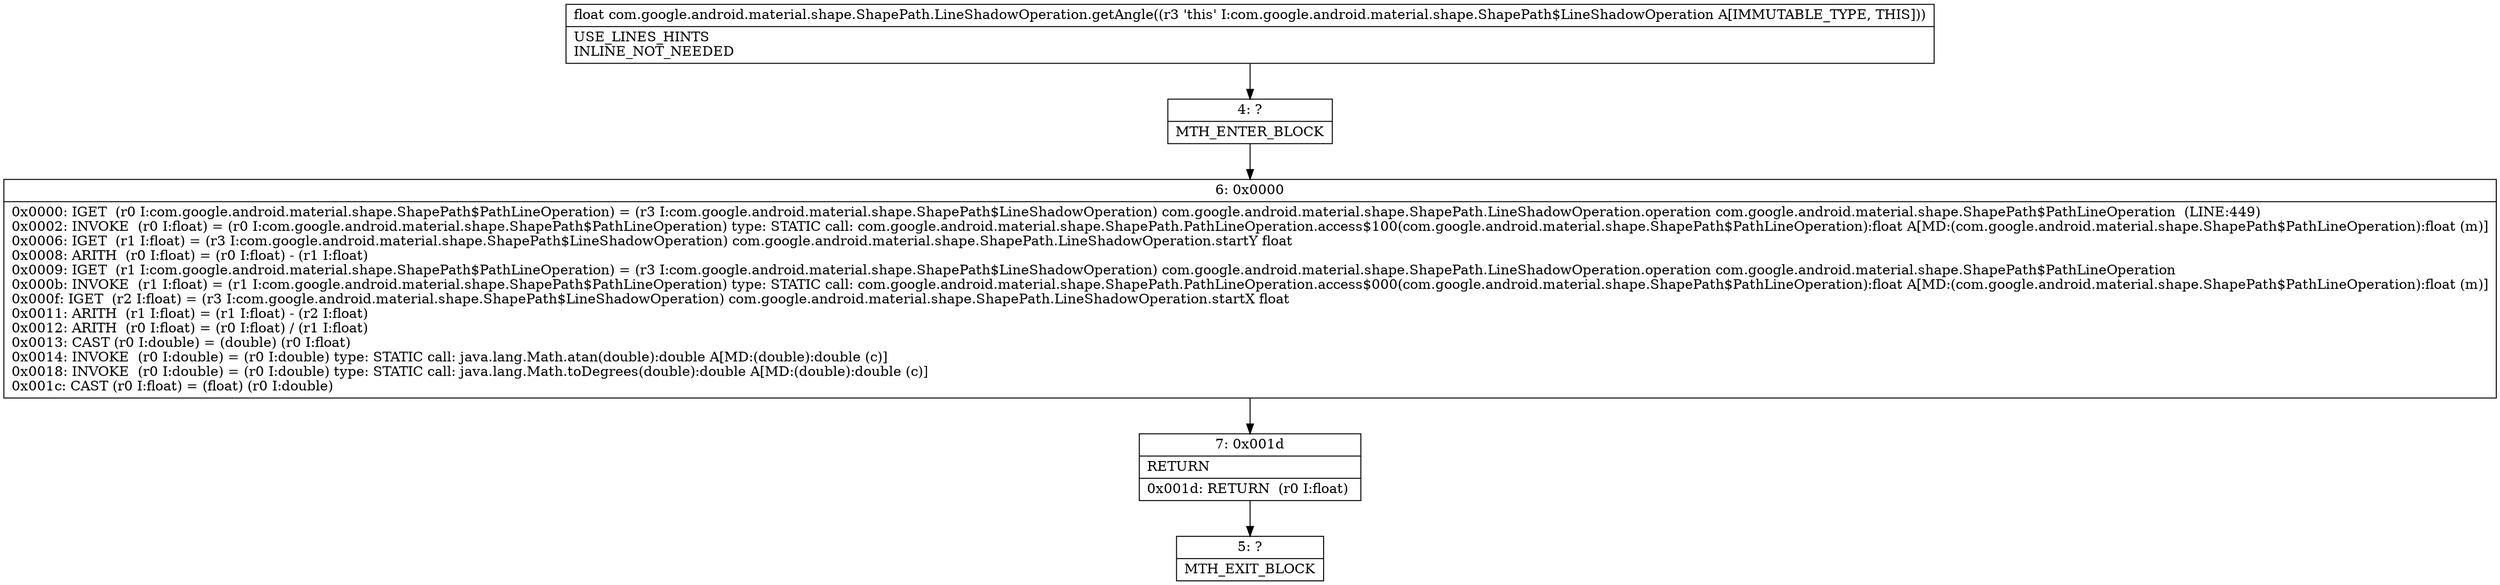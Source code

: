 digraph "CFG forcom.google.android.material.shape.ShapePath.LineShadowOperation.getAngle()F" {
Node_4 [shape=record,label="{4\:\ ?|MTH_ENTER_BLOCK\l}"];
Node_6 [shape=record,label="{6\:\ 0x0000|0x0000: IGET  (r0 I:com.google.android.material.shape.ShapePath$PathLineOperation) = (r3 I:com.google.android.material.shape.ShapePath$LineShadowOperation) com.google.android.material.shape.ShapePath.LineShadowOperation.operation com.google.android.material.shape.ShapePath$PathLineOperation  (LINE:449)\l0x0002: INVOKE  (r0 I:float) = (r0 I:com.google.android.material.shape.ShapePath$PathLineOperation) type: STATIC call: com.google.android.material.shape.ShapePath.PathLineOperation.access$100(com.google.android.material.shape.ShapePath$PathLineOperation):float A[MD:(com.google.android.material.shape.ShapePath$PathLineOperation):float (m)]\l0x0006: IGET  (r1 I:float) = (r3 I:com.google.android.material.shape.ShapePath$LineShadowOperation) com.google.android.material.shape.ShapePath.LineShadowOperation.startY float \l0x0008: ARITH  (r0 I:float) = (r0 I:float) \- (r1 I:float) \l0x0009: IGET  (r1 I:com.google.android.material.shape.ShapePath$PathLineOperation) = (r3 I:com.google.android.material.shape.ShapePath$LineShadowOperation) com.google.android.material.shape.ShapePath.LineShadowOperation.operation com.google.android.material.shape.ShapePath$PathLineOperation \l0x000b: INVOKE  (r1 I:float) = (r1 I:com.google.android.material.shape.ShapePath$PathLineOperation) type: STATIC call: com.google.android.material.shape.ShapePath.PathLineOperation.access$000(com.google.android.material.shape.ShapePath$PathLineOperation):float A[MD:(com.google.android.material.shape.ShapePath$PathLineOperation):float (m)]\l0x000f: IGET  (r2 I:float) = (r3 I:com.google.android.material.shape.ShapePath$LineShadowOperation) com.google.android.material.shape.ShapePath.LineShadowOperation.startX float \l0x0011: ARITH  (r1 I:float) = (r1 I:float) \- (r2 I:float) \l0x0012: ARITH  (r0 I:float) = (r0 I:float) \/ (r1 I:float) \l0x0013: CAST (r0 I:double) = (double) (r0 I:float) \l0x0014: INVOKE  (r0 I:double) = (r0 I:double) type: STATIC call: java.lang.Math.atan(double):double A[MD:(double):double (c)]\l0x0018: INVOKE  (r0 I:double) = (r0 I:double) type: STATIC call: java.lang.Math.toDegrees(double):double A[MD:(double):double (c)]\l0x001c: CAST (r0 I:float) = (float) (r0 I:double) \l}"];
Node_7 [shape=record,label="{7\:\ 0x001d|RETURN\l|0x001d: RETURN  (r0 I:float) \l}"];
Node_5 [shape=record,label="{5\:\ ?|MTH_EXIT_BLOCK\l}"];
MethodNode[shape=record,label="{float com.google.android.material.shape.ShapePath.LineShadowOperation.getAngle((r3 'this' I:com.google.android.material.shape.ShapePath$LineShadowOperation A[IMMUTABLE_TYPE, THIS]))  | USE_LINES_HINTS\lINLINE_NOT_NEEDED\l}"];
MethodNode -> Node_4;Node_4 -> Node_6;
Node_6 -> Node_7;
Node_7 -> Node_5;
}

